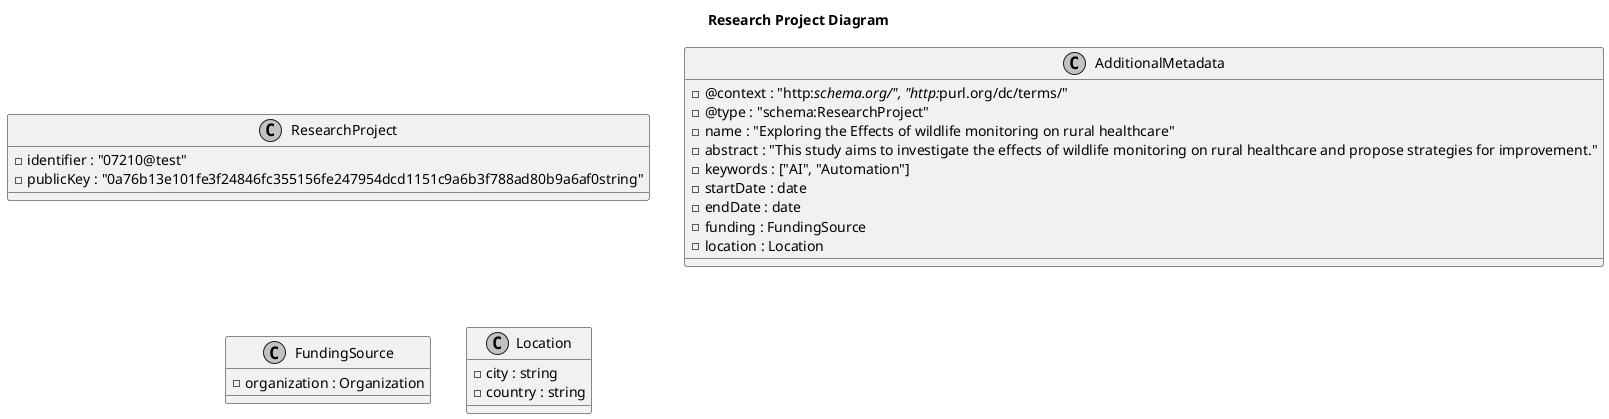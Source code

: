 @startuml
title Research Project Diagram
skinparam monochrome true

class "ResearchProject" {
  - identifier : "07210@test"
  - publicKey : "0a76b13e101fe3f24846fc355156fe247954dcd1151c9a6b3f788ad80b9a6af0string"
}

class "AdditionalMetadata" {
  - @context : "http://schema.org/", "http://purl.org/dc/terms/"
  - @type : "schema:ResearchProject"
  - name : "Exploring the Effects of wildlife monitoring on rural healthcare"
  - abstract : "This study aims to investigate the effects of wildlife monitoring on rural healthcare and propose strategies for improvement."
  - keywords : ["AI", "Automation"]
  - startDate : date
  - endDate : date
  - funding : FundingSource
  - location : Location
}

class "FundingSource" {
  - organization : Organization
}

class "Location" {
  - city : string
  - country : string
}

' ResearchProject ->* AdditionalMetadata : has metadata

@enduml